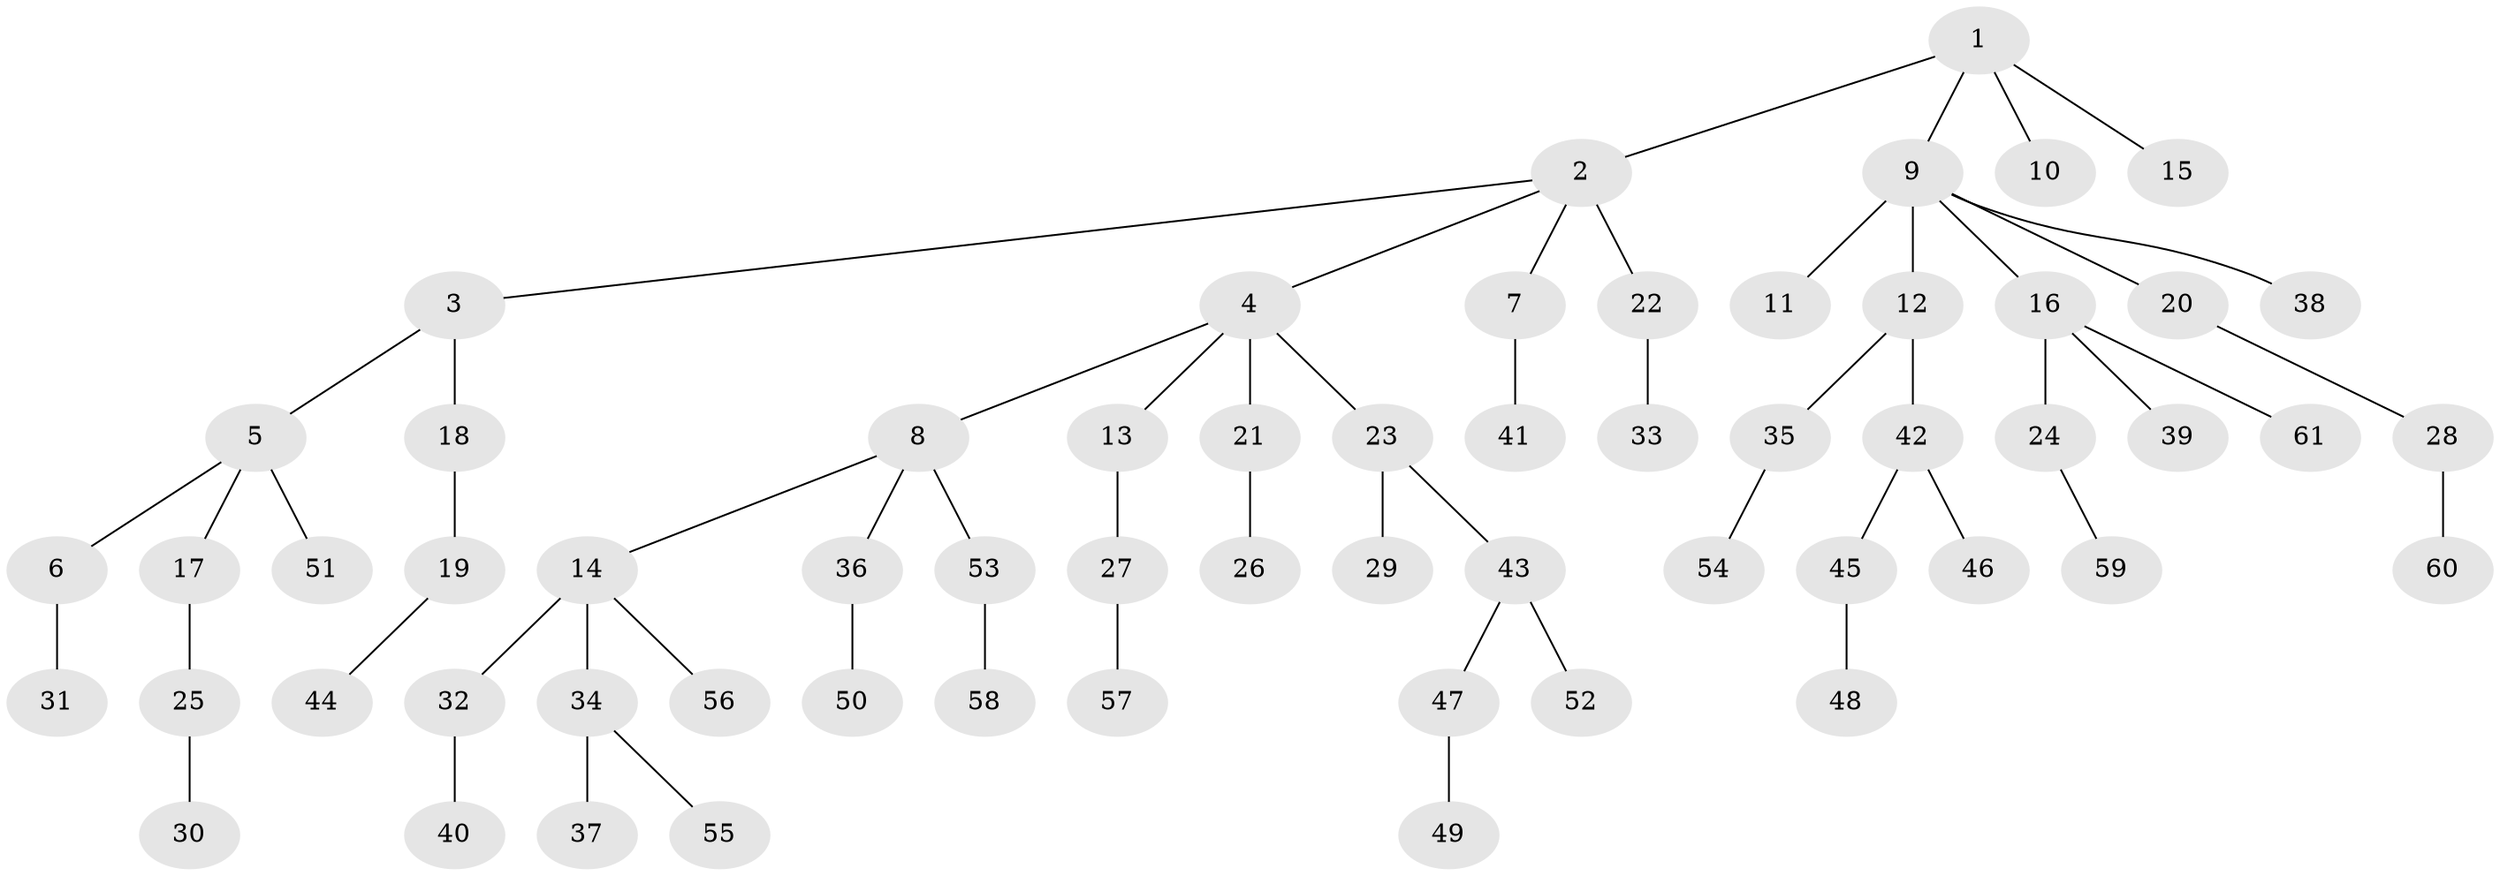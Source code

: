 // original degree distribution, {3: 0.1322314049586777, 7: 0.008264462809917356, 4: 0.04132231404958678, 6: 0.024793388429752067, 5: 0.04132231404958678, 2: 0.256198347107438, 1: 0.49586776859504134}
// Generated by graph-tools (version 1.1) at 2025/36/03/09/25 02:36:29]
// undirected, 61 vertices, 60 edges
graph export_dot {
graph [start="1"]
  node [color=gray90,style=filled];
  1;
  2;
  3;
  4;
  5;
  6;
  7;
  8;
  9;
  10;
  11;
  12;
  13;
  14;
  15;
  16;
  17;
  18;
  19;
  20;
  21;
  22;
  23;
  24;
  25;
  26;
  27;
  28;
  29;
  30;
  31;
  32;
  33;
  34;
  35;
  36;
  37;
  38;
  39;
  40;
  41;
  42;
  43;
  44;
  45;
  46;
  47;
  48;
  49;
  50;
  51;
  52;
  53;
  54;
  55;
  56;
  57;
  58;
  59;
  60;
  61;
  1 -- 2 [weight=1.0];
  1 -- 9 [weight=1.0];
  1 -- 10 [weight=1.0];
  1 -- 15 [weight=1.0];
  2 -- 3 [weight=1.0];
  2 -- 4 [weight=1.0];
  2 -- 7 [weight=1.0];
  2 -- 22 [weight=2.0];
  3 -- 5 [weight=1.0];
  3 -- 18 [weight=1.0];
  4 -- 8 [weight=1.0];
  4 -- 13 [weight=1.0];
  4 -- 21 [weight=1.0];
  4 -- 23 [weight=1.0];
  5 -- 6 [weight=1.0];
  5 -- 17 [weight=1.0];
  5 -- 51 [weight=1.0];
  6 -- 31 [weight=1.0];
  7 -- 41 [weight=1.0];
  8 -- 14 [weight=1.0];
  8 -- 36 [weight=1.0];
  8 -- 53 [weight=1.0];
  9 -- 11 [weight=1.0];
  9 -- 12 [weight=2.0];
  9 -- 16 [weight=1.0];
  9 -- 20 [weight=1.0];
  9 -- 38 [weight=1.0];
  12 -- 35 [weight=1.0];
  12 -- 42 [weight=1.0];
  13 -- 27 [weight=1.0];
  14 -- 32 [weight=2.0];
  14 -- 34 [weight=1.0];
  14 -- 56 [weight=1.0];
  16 -- 24 [weight=1.0];
  16 -- 39 [weight=1.0];
  16 -- 61 [weight=1.0];
  17 -- 25 [weight=1.0];
  18 -- 19 [weight=1.0];
  19 -- 44 [weight=1.0];
  20 -- 28 [weight=1.0];
  21 -- 26 [weight=1.0];
  22 -- 33 [weight=1.0];
  23 -- 29 [weight=1.0];
  23 -- 43 [weight=1.0];
  24 -- 59 [weight=1.0];
  25 -- 30 [weight=1.0];
  27 -- 57 [weight=1.0];
  28 -- 60 [weight=1.0];
  32 -- 40 [weight=1.0];
  34 -- 37 [weight=1.0];
  34 -- 55 [weight=1.0];
  35 -- 54 [weight=1.0];
  36 -- 50 [weight=1.0];
  42 -- 45 [weight=1.0];
  42 -- 46 [weight=1.0];
  43 -- 47 [weight=1.0];
  43 -- 52 [weight=1.0];
  45 -- 48 [weight=1.0];
  47 -- 49 [weight=1.0];
  53 -- 58 [weight=1.0];
}

